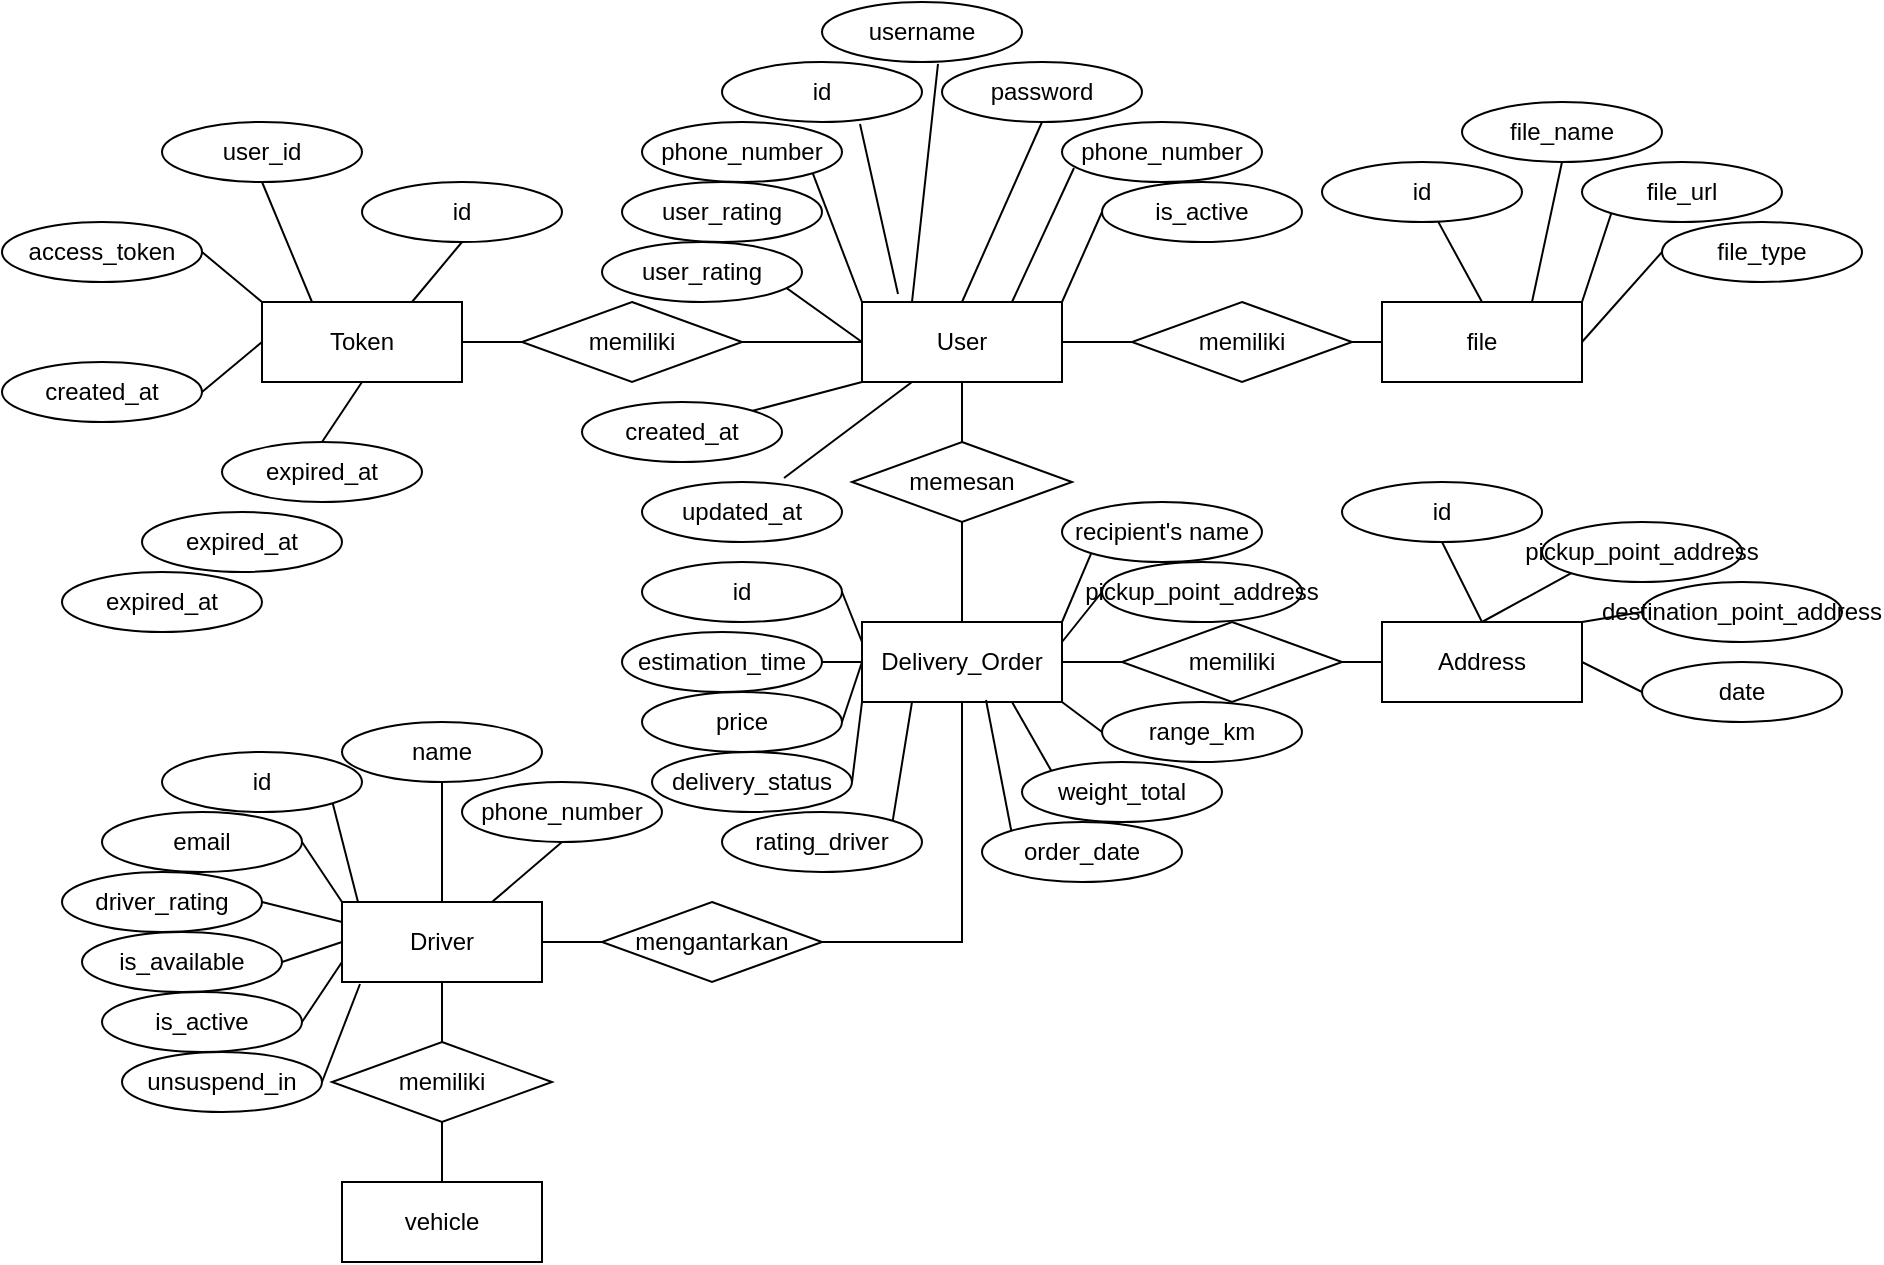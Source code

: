 <mxfile version="27.1.6">
  <diagram id="R2lEEEUBdFMjLlhIrx00" name="Page-1">
    <mxGraphModel dx="1722" dy="1581" grid="1" gridSize="10" guides="1" tooltips="1" connect="1" arrows="1" fold="1" page="1" pageScale="1" pageWidth="850" pageHeight="1100" math="0" shadow="0" extFonts="Permanent Marker^https://fonts.googleapis.com/css?family=Permanent+Marker">
      <root>
        <mxCell id="0" />
        <mxCell id="1" parent="0" />
        <mxCell id="4w9o8WdvUzB_xdpNwszh-34" style="rounded=0;orthogonalLoop=1;jettySize=auto;html=1;exitX=0;exitY=0.5;exitDx=0;exitDy=0;entryX=0.5;entryY=1;entryDx=0;entryDy=0;endArrow=none;startFill=0;" parent="1" source="4w9o8WdvUzB_xdpNwszh-2" target="4w9o8WdvUzB_xdpNwszh-21" edge="1">
          <mxGeometry relative="1" as="geometry" />
        </mxCell>
        <mxCell id="4w9o8WdvUzB_xdpNwszh-36" style="rounded=0;orthogonalLoop=1;jettySize=auto;html=1;exitX=0;exitY=0;exitDx=0;exitDy=0;entryX=1;entryY=1;entryDx=0;entryDy=0;endArrow=none;startFill=0;" parent="1" source="4w9o8WdvUzB_xdpNwszh-2" target="4w9o8WdvUzB_xdpNwszh-12" edge="1">
          <mxGeometry relative="1" as="geometry" />
        </mxCell>
        <mxCell id="4w9o8WdvUzB_xdpNwszh-45" style="rounded=0;orthogonalLoop=1;jettySize=auto;html=1;exitX=1;exitY=0.5;exitDx=0;exitDy=0;entryX=0;entryY=0.5;entryDx=0;entryDy=0;endArrow=none;startFill=0;" parent="1" source="4w9o8WdvUzB_xdpNwszh-2" target="4w9o8WdvUzB_xdpNwszh-43" edge="1">
          <mxGeometry relative="1" as="geometry" />
        </mxCell>
        <mxCell id="4w9o8WdvUzB_xdpNwszh-57" style="rounded=0;orthogonalLoop=1;jettySize=auto;html=1;exitX=0.5;exitY=1;exitDx=0;exitDy=0;entryX=0.5;entryY=0;entryDx=0;entryDy=0;endArrow=none;startFill=0;" parent="1" source="4w9o8WdvUzB_xdpNwszh-2" target="4w9o8WdvUzB_xdpNwszh-58" edge="1">
          <mxGeometry relative="1" as="geometry">
            <mxPoint x="220" y="180" as="targetPoint" />
          </mxGeometry>
        </mxCell>
        <mxCell id="4w9o8WdvUzB_xdpNwszh-2" value="User" style="rounded=0;whiteSpace=wrap;html=1;" parent="1" vertex="1">
          <mxGeometry x="50" y="100" width="100" height="40" as="geometry" />
        </mxCell>
        <mxCell id="4w9o8WdvUzB_xdpNwszh-7" value="phone_number" style="ellipse;whiteSpace=wrap;html=1;" parent="1" vertex="1">
          <mxGeometry x="150" y="10" width="100" height="30" as="geometry" />
        </mxCell>
        <mxCell id="4w9o8WdvUzB_xdpNwszh-12" value="phone_number" style="ellipse;whiteSpace=wrap;html=1;" parent="1" vertex="1">
          <mxGeometry x="-60" y="10" width="100" height="30" as="geometry" />
        </mxCell>
        <mxCell id="4w9o8WdvUzB_xdpNwszh-13" value="username" style="ellipse;whiteSpace=wrap;html=1;" parent="1" vertex="1">
          <mxGeometry x="30" y="-50" width="100" height="30" as="geometry" />
        </mxCell>
        <mxCell id="4w9o8WdvUzB_xdpNwszh-14" value="password" style="ellipse;whiteSpace=wrap;html=1;" parent="1" vertex="1">
          <mxGeometry x="90" y="-20" width="100" height="30" as="geometry" />
        </mxCell>
        <mxCell id="4w9o8WdvUzB_xdpNwszh-16" value="created_at" style="ellipse;whiteSpace=wrap;html=1;" parent="1" vertex="1">
          <mxGeometry x="-90" y="150" width="100" height="30" as="geometry" />
        </mxCell>
        <mxCell id="4w9o8WdvUzB_xdpNwszh-17" value="is_active" style="ellipse;whiteSpace=wrap;html=1;" parent="1" vertex="1">
          <mxGeometry x="170" y="40" width="100" height="30" as="geometry" />
        </mxCell>
        <mxCell id="4w9o8WdvUzB_xdpNwszh-20" value="updated_at" style="ellipse;whiteSpace=wrap;html=1;" parent="1" vertex="1">
          <mxGeometry x="-60" y="190" width="100" height="30" as="geometry" />
        </mxCell>
        <mxCell id="4w9o8WdvUzB_xdpNwszh-21" value="user_rating" style="ellipse;whiteSpace=wrap;html=1;" parent="1" vertex="1">
          <mxGeometry x="-70" y="40" width="100" height="30" as="geometry" />
        </mxCell>
        <mxCell id="4w9o8WdvUzB_xdpNwszh-48" style="edgeStyle=orthogonalEdgeStyle;rounded=0;orthogonalLoop=1;jettySize=auto;html=1;exitX=1;exitY=0.5;exitDx=0;exitDy=0;entryX=0;entryY=0.5;entryDx=0;entryDy=0;endArrow=none;startFill=0;" parent="1" source="4w9o8WdvUzB_xdpNwszh-25" target="4w9o8WdvUzB_xdpNwszh-2" edge="1">
          <mxGeometry relative="1" as="geometry" />
        </mxCell>
        <mxCell id="4w9o8WdvUzB_xdpNwszh-25" value="memiliki" style="rhombus;whiteSpace=wrap;html=1;" parent="1" vertex="1">
          <mxGeometry x="-120" y="100" width="110" height="40" as="geometry" />
        </mxCell>
        <mxCell id="4w9o8WdvUzB_xdpNwszh-49" style="edgeStyle=orthogonalEdgeStyle;rounded=0;orthogonalLoop=1;jettySize=auto;html=1;exitX=1;exitY=0.5;exitDx=0;exitDy=0;entryX=0;entryY=0.5;entryDx=0;entryDy=0;endArrow=none;startFill=0;" parent="1" source="4w9o8WdvUzB_xdpNwszh-28" target="4w9o8WdvUzB_xdpNwszh-25" edge="1">
          <mxGeometry relative="1" as="geometry" />
        </mxCell>
        <mxCell id="3kk9B2pmSGoxyPTIV36t-51" style="rounded=0;orthogonalLoop=1;jettySize=auto;html=1;exitX=0.75;exitY=0;exitDx=0;exitDy=0;entryX=0.5;entryY=1;entryDx=0;entryDy=0;endArrow=none;startFill=0;" parent="1" source="4w9o8WdvUzB_xdpNwszh-28" target="3kk9B2pmSGoxyPTIV36t-48" edge="1">
          <mxGeometry relative="1" as="geometry" />
        </mxCell>
        <mxCell id="3kk9B2pmSGoxyPTIV36t-52" style="rounded=0;orthogonalLoop=1;jettySize=auto;html=1;exitX=0.25;exitY=0;exitDx=0;exitDy=0;entryX=0.5;entryY=1;entryDx=0;entryDy=0;endArrow=none;startFill=0;" parent="1" source="4w9o8WdvUzB_xdpNwszh-28" target="3kk9B2pmSGoxyPTIV36t-44" edge="1">
          <mxGeometry relative="1" as="geometry" />
        </mxCell>
        <mxCell id="3kk9B2pmSGoxyPTIV36t-53" style="rounded=0;orthogonalLoop=1;jettySize=auto;html=1;exitX=0;exitY=0;exitDx=0;exitDy=0;entryX=1;entryY=0.5;entryDx=0;entryDy=0;endArrow=none;startFill=0;" parent="1" source="4w9o8WdvUzB_xdpNwszh-28" target="3kk9B2pmSGoxyPTIV36t-50" edge="1">
          <mxGeometry relative="1" as="geometry" />
        </mxCell>
        <mxCell id="3kk9B2pmSGoxyPTIV36t-54" style="rounded=0;orthogonalLoop=1;jettySize=auto;html=1;exitX=0;exitY=0.5;exitDx=0;exitDy=0;entryX=1;entryY=0.5;entryDx=0;entryDy=0;endArrow=none;startFill=0;" parent="1" source="4w9o8WdvUzB_xdpNwszh-28" target="3kk9B2pmSGoxyPTIV36t-43" edge="1">
          <mxGeometry relative="1" as="geometry" />
        </mxCell>
        <mxCell id="3kk9B2pmSGoxyPTIV36t-55" style="rounded=0;orthogonalLoop=1;jettySize=auto;html=1;exitX=0.5;exitY=1;exitDx=0;exitDy=0;entryX=0.5;entryY=0;entryDx=0;entryDy=0;endArrow=none;startFill=0;" parent="1" source="4w9o8WdvUzB_xdpNwszh-28" target="3kk9B2pmSGoxyPTIV36t-49" edge="1">
          <mxGeometry relative="1" as="geometry" />
        </mxCell>
        <mxCell id="4w9o8WdvUzB_xdpNwszh-28" value="Token" style="rounded=0;whiteSpace=wrap;html=1;" parent="1" vertex="1">
          <mxGeometry x="-250" y="100" width="100" height="40" as="geometry" />
        </mxCell>
        <mxCell id="3kk9B2pmSGoxyPTIV36t-9" style="rounded=0;orthogonalLoop=1;jettySize=auto;html=1;exitX=0.75;exitY=0;exitDx=0;exitDy=0;entryX=0.5;entryY=1;entryDx=0;entryDy=0;endArrow=none;startFill=0;" parent="1" source="4w9o8WdvUzB_xdpNwszh-30" target="3kk9B2pmSGoxyPTIV36t-5" edge="1">
          <mxGeometry relative="1" as="geometry" />
        </mxCell>
        <mxCell id="3kk9B2pmSGoxyPTIV36t-10" style="rounded=0;orthogonalLoop=1;jettySize=auto;html=1;exitX=1;exitY=0;exitDx=0;exitDy=0;entryX=0;entryY=1;entryDx=0;entryDy=0;endArrow=none;startFill=0;" parent="1" source="4w9o8WdvUzB_xdpNwszh-30" target="3kk9B2pmSGoxyPTIV36t-4" edge="1">
          <mxGeometry relative="1" as="geometry" />
        </mxCell>
        <mxCell id="3kk9B2pmSGoxyPTIV36t-11" style="rounded=0;orthogonalLoop=1;jettySize=auto;html=1;exitX=1;exitY=0.5;exitDx=0;exitDy=0;entryX=0;entryY=0.5;entryDx=0;entryDy=0;endArrow=none;startFill=0;" parent="1" source="4w9o8WdvUzB_xdpNwszh-30" target="3kk9B2pmSGoxyPTIV36t-6" edge="1">
          <mxGeometry relative="1" as="geometry" />
        </mxCell>
        <mxCell id="4w9o8WdvUzB_xdpNwszh-30" value="file" style="rounded=0;whiteSpace=wrap;html=1;" parent="1" vertex="1">
          <mxGeometry x="310" y="100" width="100" height="40" as="geometry" />
        </mxCell>
        <mxCell id="4w9o8WdvUzB_xdpNwszh-37" style="rounded=0;orthogonalLoop=1;jettySize=auto;html=1;exitX=0.25;exitY=0;exitDx=0;exitDy=0;entryX=0.58;entryY=1.033;entryDx=0;entryDy=0;endArrow=none;startFill=0;entryPerimeter=0;" parent="1" source="4w9o8WdvUzB_xdpNwszh-2" target="4w9o8WdvUzB_xdpNwszh-13" edge="1">
          <mxGeometry relative="1" as="geometry">
            <mxPoint x="105" y="124" as="sourcePoint" />
            <mxPoint x="80" y="70" as="targetPoint" />
          </mxGeometry>
        </mxCell>
        <mxCell id="4w9o8WdvUzB_xdpNwszh-38" style="rounded=0;orthogonalLoop=1;jettySize=auto;html=1;exitX=1;exitY=0;exitDx=0;exitDy=0;entryX=0;entryY=1;entryDx=0;entryDy=0;endArrow=none;startFill=0;" parent="1" source="4w9o8WdvUzB_xdpNwszh-16" target="4w9o8WdvUzB_xdpNwszh-2" edge="1">
          <mxGeometry relative="1" as="geometry">
            <mxPoint x="127" y="299" as="sourcePoint" />
            <mxPoint x="120" y="220" as="targetPoint" />
          </mxGeometry>
        </mxCell>
        <mxCell id="4w9o8WdvUzB_xdpNwszh-39" style="rounded=0;orthogonalLoop=1;jettySize=auto;html=1;exitX=0.71;exitY=-0.067;exitDx=0;exitDy=0;endArrow=none;startFill=0;entryX=0.25;entryY=1;entryDx=0;entryDy=0;exitPerimeter=0;" parent="1" source="4w9o8WdvUzB_xdpNwszh-20" target="4w9o8WdvUzB_xdpNwszh-2" edge="1">
          <mxGeometry relative="1" as="geometry">
            <mxPoint x="177" y="289" as="sourcePoint" />
            <mxPoint x="170" y="210" as="targetPoint" />
          </mxGeometry>
        </mxCell>
        <mxCell id="4w9o8WdvUzB_xdpNwszh-40" style="rounded=0;orthogonalLoop=1;jettySize=auto;html=1;exitX=1;exitY=0;exitDx=0;exitDy=0;entryX=0;entryY=0.5;entryDx=0;entryDy=0;endArrow=none;startFill=0;" parent="1" source="4w9o8WdvUzB_xdpNwszh-2" target="4w9o8WdvUzB_xdpNwszh-17" edge="1">
          <mxGeometry relative="1" as="geometry">
            <mxPoint x="107" y="139" as="sourcePoint" />
            <mxPoint x="100" y="60" as="targetPoint" />
          </mxGeometry>
        </mxCell>
        <mxCell id="4w9o8WdvUzB_xdpNwszh-41" style="rounded=0;orthogonalLoop=1;jettySize=auto;html=1;exitX=0.75;exitY=0;exitDx=0;exitDy=0;entryX=0.06;entryY=0.767;entryDx=0;entryDy=0;endArrow=none;startFill=0;entryPerimeter=0;" parent="1" source="4w9o8WdvUzB_xdpNwszh-2" target="4w9o8WdvUzB_xdpNwszh-7" edge="1">
          <mxGeometry relative="1" as="geometry">
            <mxPoint x="117" y="149" as="sourcePoint" />
            <mxPoint x="110" y="70" as="targetPoint" />
          </mxGeometry>
        </mxCell>
        <mxCell id="4w9o8WdvUzB_xdpNwszh-42" style="rounded=0;orthogonalLoop=1;jettySize=auto;html=1;exitX=0.5;exitY=0;exitDx=0;exitDy=0;entryX=0.5;entryY=1;entryDx=0;entryDy=0;endArrow=none;startFill=0;" parent="1" source="4w9o8WdvUzB_xdpNwszh-2" target="4w9o8WdvUzB_xdpNwszh-14" edge="1">
          <mxGeometry relative="1" as="geometry">
            <mxPoint x="127" y="100" as="sourcePoint" />
            <mxPoint x="120" y="21" as="targetPoint" />
          </mxGeometry>
        </mxCell>
        <mxCell id="4w9o8WdvUzB_xdpNwszh-44" style="edgeStyle=orthogonalEdgeStyle;rounded=0;orthogonalLoop=1;jettySize=auto;html=1;exitX=1;exitY=0.5;exitDx=0;exitDy=0;entryX=0;entryY=0.5;entryDx=0;entryDy=0;endArrow=none;startFill=0;" parent="1" source="4w9o8WdvUzB_xdpNwszh-43" target="4w9o8WdvUzB_xdpNwszh-30" edge="1">
          <mxGeometry relative="1" as="geometry" />
        </mxCell>
        <mxCell id="4w9o8WdvUzB_xdpNwszh-43" value="memiliki" style="rhombus;whiteSpace=wrap;html=1;" parent="1" vertex="1">
          <mxGeometry x="185" y="100" width="110" height="40" as="geometry" />
        </mxCell>
        <mxCell id="4w9o8WdvUzB_xdpNwszh-54" style="edgeStyle=orthogonalEdgeStyle;rounded=0;orthogonalLoop=1;jettySize=auto;html=1;exitX=1;exitY=0.5;exitDx=0;exitDy=0;entryX=0;entryY=0.5;entryDx=0;entryDy=0;endArrow=none;startFill=0;" parent="1" source="4w9o8WdvUzB_xdpNwszh-46" target="4w9o8WdvUzB_xdpNwszh-55" edge="1">
          <mxGeometry relative="1" as="geometry">
            <mxPoint x="-70" y="380" as="targetPoint" />
          </mxGeometry>
        </mxCell>
        <mxCell id="G7uIirfBe3Lg3J7pjnIh-30" style="edgeStyle=orthogonalEdgeStyle;rounded=0;orthogonalLoop=1;jettySize=auto;html=1;exitX=0.5;exitY=1;exitDx=0;exitDy=0;entryX=0.5;entryY=0;entryDx=0;entryDy=0;endArrow=none;startFill=0;" edge="1" parent="1" source="4w9o8WdvUzB_xdpNwszh-46" target="G7uIirfBe3Lg3J7pjnIh-29">
          <mxGeometry relative="1" as="geometry" />
        </mxCell>
        <mxCell id="4w9o8WdvUzB_xdpNwszh-46" value="Driver" style="rounded=0;whiteSpace=wrap;html=1;" parent="1" vertex="1">
          <mxGeometry x="-210" y="400" width="100" height="40" as="geometry" />
        </mxCell>
        <mxCell id="3kk9B2pmSGoxyPTIV36t-16" style="rounded=0;orthogonalLoop=1;jettySize=auto;html=1;exitX=1;exitY=0;exitDx=0;exitDy=0;entryX=0;entryY=1;entryDx=0;entryDy=0;endArrow=none;startFill=0;" parent="1" source="4w9o8WdvUzB_xdpNwszh-47" target="3kk9B2pmSGoxyPTIV36t-15" edge="1">
          <mxGeometry relative="1" as="geometry" />
        </mxCell>
        <mxCell id="3kk9B2pmSGoxyPTIV36t-17" style="rounded=0;orthogonalLoop=1;jettySize=auto;html=1;exitX=1;exitY=0.25;exitDx=0;exitDy=0;entryX=0;entryY=0.5;entryDx=0;entryDy=0;endArrow=none;startFill=0;" parent="1" source="4w9o8WdvUzB_xdpNwszh-47" target="3kk9B2pmSGoxyPTIV36t-14" edge="1">
          <mxGeometry relative="1" as="geometry" />
        </mxCell>
        <mxCell id="3kk9B2pmSGoxyPTIV36t-33" style="edgeStyle=orthogonalEdgeStyle;rounded=0;orthogonalLoop=1;jettySize=auto;html=1;exitX=1;exitY=0.5;exitDx=0;exitDy=0;entryX=0;entryY=0.5;entryDx=0;entryDy=0;endArrow=none;startFill=0;" parent="1" source="4w9o8WdvUzB_xdpNwszh-47" target="3kk9B2pmSGoxyPTIV36t-32" edge="1">
          <mxGeometry relative="1" as="geometry" />
        </mxCell>
        <mxCell id="3kk9B2pmSGoxyPTIV36t-35" style="rounded=0;orthogonalLoop=1;jettySize=auto;html=1;exitX=1;exitY=1;exitDx=0;exitDy=0;entryX=0;entryY=0.5;entryDx=0;entryDy=0;endArrow=none;startFill=0;" parent="1" source="4w9o8WdvUzB_xdpNwszh-47" target="3kk9B2pmSGoxyPTIV36t-13" edge="1">
          <mxGeometry relative="1" as="geometry" />
        </mxCell>
        <mxCell id="3kk9B2pmSGoxyPTIV36t-36" style="rounded=0;orthogonalLoop=1;jettySize=auto;html=1;exitX=0.75;exitY=1;exitDx=0;exitDy=0;entryX=0;entryY=0;entryDx=0;entryDy=0;endArrow=none;startFill=0;" parent="1" source="4w9o8WdvUzB_xdpNwszh-47" target="3kk9B2pmSGoxyPTIV36t-12" edge="1">
          <mxGeometry relative="1" as="geometry" />
        </mxCell>
        <mxCell id="4w9o8WdvUzB_xdpNwszh-47" value="Delivery_Order" style="rounded=0;whiteSpace=wrap;html=1;" parent="1" vertex="1">
          <mxGeometry x="50" y="260" width="100" height="40" as="geometry" />
        </mxCell>
        <mxCell id="4w9o8WdvUzB_xdpNwszh-56" style="edgeStyle=orthogonalEdgeStyle;rounded=0;orthogonalLoop=1;jettySize=auto;html=1;exitX=1;exitY=0.5;exitDx=0;exitDy=0;entryX=0.5;entryY=1;entryDx=0;entryDy=0;endArrow=none;startFill=0;" parent="1" source="4w9o8WdvUzB_xdpNwszh-55" target="4w9o8WdvUzB_xdpNwszh-47" edge="1">
          <mxGeometry relative="1" as="geometry" />
        </mxCell>
        <mxCell id="4w9o8WdvUzB_xdpNwszh-55" value="mengantarkan" style="rhombus;whiteSpace=wrap;html=1;" parent="1" vertex="1">
          <mxGeometry x="-80" y="400" width="110" height="40" as="geometry" />
        </mxCell>
        <mxCell id="4w9o8WdvUzB_xdpNwszh-59" style="rounded=0;orthogonalLoop=1;jettySize=auto;html=1;exitX=0.5;exitY=1;exitDx=0;exitDy=0;entryX=0.5;entryY=0;entryDx=0;entryDy=0;endArrow=none;startFill=0;" parent="1" source="4w9o8WdvUzB_xdpNwszh-58" target="4w9o8WdvUzB_xdpNwszh-47" edge="1">
          <mxGeometry relative="1" as="geometry" />
        </mxCell>
        <mxCell id="4w9o8WdvUzB_xdpNwszh-58" value="memesan" style="rhombus;whiteSpace=wrap;html=1;" parent="1" vertex="1">
          <mxGeometry x="45" y="170" width="110" height="40" as="geometry" />
        </mxCell>
        <mxCell id="3kk9B2pmSGoxyPTIV36t-1" value="id" style="ellipse;whiteSpace=wrap;html=1;" parent="1" vertex="1">
          <mxGeometry x="-20" y="-20" width="100" height="30" as="geometry" />
        </mxCell>
        <mxCell id="3kk9B2pmSGoxyPTIV36t-2" style="rounded=0;orthogonalLoop=1;jettySize=auto;html=1;exitX=0.69;exitY=1.033;exitDx=0;exitDy=0;entryX=0.18;entryY=-0.1;entryDx=0;entryDy=0;entryPerimeter=0;endArrow=none;startFill=0;exitPerimeter=0;" parent="1" source="3kk9B2pmSGoxyPTIV36t-1" target="4w9o8WdvUzB_xdpNwszh-2" edge="1">
          <mxGeometry relative="1" as="geometry" />
        </mxCell>
        <mxCell id="3kk9B2pmSGoxyPTIV36t-3" value="id" style="ellipse;whiteSpace=wrap;html=1;" parent="1" vertex="1">
          <mxGeometry x="280" y="30" width="100" height="30" as="geometry" />
        </mxCell>
        <mxCell id="3kk9B2pmSGoxyPTIV36t-4" value="file_url" style="ellipse;whiteSpace=wrap;html=1;" parent="1" vertex="1">
          <mxGeometry x="410" y="30" width="100" height="30" as="geometry" />
        </mxCell>
        <mxCell id="3kk9B2pmSGoxyPTIV36t-5" value="file_name" style="ellipse;whiteSpace=wrap;html=1;" parent="1" vertex="1">
          <mxGeometry x="350" width="100" height="30" as="geometry" />
        </mxCell>
        <mxCell id="3kk9B2pmSGoxyPTIV36t-6" value="file_type" style="ellipse;whiteSpace=wrap;html=1;" parent="1" vertex="1">
          <mxGeometry x="450" y="60" width="100" height="30" as="geometry" />
        </mxCell>
        <mxCell id="3kk9B2pmSGoxyPTIV36t-8" style="rounded=0;orthogonalLoop=1;jettySize=auto;html=1;exitX=0.5;exitY=0;exitDx=0;exitDy=0;endArrow=none;startFill=0;" parent="1" source="4w9o8WdvUzB_xdpNwszh-30" target="3kk9B2pmSGoxyPTIV36t-3" edge="1">
          <mxGeometry relative="1" as="geometry" />
        </mxCell>
        <mxCell id="3kk9B2pmSGoxyPTIV36t-12" value="&lt;span style=&quot;text-align: left;&quot;&gt;weight_total&lt;/span&gt;" style="ellipse;whiteSpace=wrap;html=1;" parent="1" vertex="1">
          <mxGeometry x="130" y="330" width="100" height="30" as="geometry" />
        </mxCell>
        <mxCell id="3kk9B2pmSGoxyPTIV36t-13" value="&lt;span style=&quot;text-align: left;&quot;&gt;range_km&lt;/span&gt;" style="ellipse;whiteSpace=wrap;html=1;" parent="1" vertex="1">
          <mxGeometry x="170" y="300" width="100" height="30" as="geometry" />
        </mxCell>
        <mxCell id="3kk9B2pmSGoxyPTIV36t-14" value="&lt;span style=&quot;text-align: left;&quot;&gt;pickup_point_address&lt;/span&gt;" style="ellipse;whiteSpace=wrap;html=1;" parent="1" vertex="1">
          <mxGeometry x="170" y="230" width="100" height="30" as="geometry" />
        </mxCell>
        <mxCell id="3kk9B2pmSGoxyPTIV36t-15" value="&lt;span style=&quot;text-align: left;&quot;&gt;recipient&#39;s name&lt;/span&gt;" style="ellipse;whiteSpace=wrap;html=1;" parent="1" vertex="1">
          <mxGeometry x="150" y="200" width="100" height="30" as="geometry" />
        </mxCell>
        <mxCell id="G7uIirfBe3Lg3J7pjnIh-2" style="rounded=0;orthogonalLoop=1;jettySize=auto;html=1;exitX=0.5;exitY=0;exitDx=0;exitDy=0;entryX=0.5;entryY=1;entryDx=0;entryDy=0;endArrow=none;startFill=0;" edge="1" parent="1" source="3kk9B2pmSGoxyPTIV36t-18" target="3kk9B2pmSGoxyPTIV36t-29">
          <mxGeometry relative="1" as="geometry" />
        </mxCell>
        <mxCell id="G7uIirfBe3Lg3J7pjnIh-3" style="rounded=0;orthogonalLoop=1;jettySize=auto;html=1;exitX=0.5;exitY=0;exitDx=0;exitDy=0;entryX=0;entryY=1;entryDx=0;entryDy=0;endArrow=none;startFill=0;" edge="1" parent="1" source="3kk9B2pmSGoxyPTIV36t-18" target="3kk9B2pmSGoxyPTIV36t-28">
          <mxGeometry relative="1" as="geometry" />
        </mxCell>
        <mxCell id="G7uIirfBe3Lg3J7pjnIh-4" style="rounded=0;orthogonalLoop=1;jettySize=auto;html=1;exitX=1;exitY=0;exitDx=0;exitDy=0;entryX=0;entryY=0.5;entryDx=0;entryDy=0;endArrow=none;startFill=0;" edge="1" parent="1" source="3kk9B2pmSGoxyPTIV36t-18" target="3kk9B2pmSGoxyPTIV36t-24">
          <mxGeometry relative="1" as="geometry" />
        </mxCell>
        <mxCell id="G7uIirfBe3Lg3J7pjnIh-5" style="rounded=0;orthogonalLoop=1;jettySize=auto;html=1;exitX=1;exitY=0.5;exitDx=0;exitDy=0;entryX=0;entryY=0.5;entryDx=0;entryDy=0;endArrow=none;startFill=0;" edge="1" parent="1" source="3kk9B2pmSGoxyPTIV36t-18" target="3kk9B2pmSGoxyPTIV36t-23">
          <mxGeometry relative="1" as="geometry" />
        </mxCell>
        <mxCell id="3kk9B2pmSGoxyPTIV36t-18" value="Address" style="rounded=0;whiteSpace=wrap;html=1;" parent="1" vertex="1">
          <mxGeometry x="310" y="260" width="100" height="40" as="geometry" />
        </mxCell>
        <mxCell id="3kk9B2pmSGoxyPTIV36t-19" value="&lt;span style=&quot;text-align: left;&quot;&gt;order_date&lt;/span&gt;" style="ellipse;whiteSpace=wrap;html=1;" parent="1" vertex="1">
          <mxGeometry x="110" y="360" width="100" height="30" as="geometry" />
        </mxCell>
        <mxCell id="3kk9B2pmSGoxyPTIV36t-42" style="rounded=0;orthogonalLoop=1;jettySize=auto;html=1;exitX=1;exitY=0.5;exitDx=0;exitDy=0;entryX=0;entryY=0.5;entryDx=0;entryDy=0;endArrow=none;startFill=0;" parent="1" source="3kk9B2pmSGoxyPTIV36t-20" target="4w9o8WdvUzB_xdpNwszh-47" edge="1">
          <mxGeometry relative="1" as="geometry" />
        </mxCell>
        <mxCell id="3kk9B2pmSGoxyPTIV36t-20" value="&lt;span style=&quot;text-align: left;&quot;&gt;estimation_time&lt;/span&gt;" style="ellipse;whiteSpace=wrap;html=1;" parent="1" vertex="1">
          <mxGeometry x="-70" y="265" width="100" height="30" as="geometry" />
        </mxCell>
        <mxCell id="3kk9B2pmSGoxyPTIV36t-41" style="rounded=0;orthogonalLoop=1;jettySize=auto;html=1;exitX=1;exitY=0.5;exitDx=0;exitDy=0;entryX=0;entryY=0.5;entryDx=0;entryDy=0;endArrow=none;startFill=0;" parent="1" source="3kk9B2pmSGoxyPTIV36t-21" target="4w9o8WdvUzB_xdpNwszh-47" edge="1">
          <mxGeometry relative="1" as="geometry" />
        </mxCell>
        <mxCell id="3kk9B2pmSGoxyPTIV36t-21" value="&lt;span style=&quot;text-align: left;&quot;&gt;price&lt;/span&gt;" style="ellipse;whiteSpace=wrap;html=1;" parent="1" vertex="1">
          <mxGeometry x="-60" y="295" width="100" height="30" as="geometry" />
        </mxCell>
        <mxCell id="3kk9B2pmSGoxyPTIV36t-23" value="&lt;span style=&quot;text-align: left;&quot;&gt;date&lt;/span&gt;" style="ellipse;whiteSpace=wrap;html=1;" parent="1" vertex="1">
          <mxGeometry x="440" y="280" width="100" height="30" as="geometry" />
        </mxCell>
        <mxCell id="3kk9B2pmSGoxyPTIV36t-24" value="&lt;span style=&quot;text-align: left;&quot;&gt;destination_point_address&lt;/span&gt;" style="ellipse;whiteSpace=wrap;html=1;" parent="1" vertex="1">
          <mxGeometry x="440" y="240" width="100" height="30" as="geometry" />
        </mxCell>
        <mxCell id="3kk9B2pmSGoxyPTIV36t-28" value="&lt;span style=&quot;text-align: left;&quot;&gt;pickup_point_address&lt;/span&gt;" style="ellipse;whiteSpace=wrap;html=1;" parent="1" vertex="1">
          <mxGeometry x="390" y="210" width="100" height="30" as="geometry" />
        </mxCell>
        <mxCell id="3kk9B2pmSGoxyPTIV36t-29" value="&lt;span style=&quot;text-align: left;&quot;&gt;id&lt;/span&gt;" style="ellipse;whiteSpace=wrap;html=1;" parent="1" vertex="1">
          <mxGeometry x="290" y="190" width="100" height="30" as="geometry" />
        </mxCell>
        <mxCell id="3kk9B2pmSGoxyPTIV36t-38" style="rounded=0;orthogonalLoop=1;jettySize=auto;html=1;exitX=1;exitY=0;exitDx=0;exitDy=0;entryX=0.25;entryY=1;entryDx=0;entryDy=0;endArrow=none;startFill=0;" parent="1" source="3kk9B2pmSGoxyPTIV36t-30" target="4w9o8WdvUzB_xdpNwszh-47" edge="1">
          <mxGeometry relative="1" as="geometry" />
        </mxCell>
        <mxCell id="3kk9B2pmSGoxyPTIV36t-30" value="&lt;span style=&quot;text-align: left;&quot;&gt;rating_driver&lt;/span&gt;" style="ellipse;whiteSpace=wrap;html=1;" parent="1" vertex="1">
          <mxGeometry x="-20" y="355" width="100" height="30" as="geometry" />
        </mxCell>
        <mxCell id="3kk9B2pmSGoxyPTIV36t-40" style="rounded=0;orthogonalLoop=1;jettySize=auto;html=1;exitX=1;exitY=0.5;exitDx=0;exitDy=0;entryX=0;entryY=1;entryDx=0;entryDy=0;endArrow=none;startFill=0;" parent="1" source="3kk9B2pmSGoxyPTIV36t-31" target="4w9o8WdvUzB_xdpNwszh-47" edge="1">
          <mxGeometry relative="1" as="geometry" />
        </mxCell>
        <mxCell id="3kk9B2pmSGoxyPTIV36t-31" value="&lt;span style=&quot;text-align: left;&quot;&gt;delivery_status&lt;/span&gt;" style="ellipse;whiteSpace=wrap;html=1;" parent="1" vertex="1">
          <mxGeometry x="-55" y="325" width="100" height="30" as="geometry" />
        </mxCell>
        <mxCell id="3kk9B2pmSGoxyPTIV36t-34" style="edgeStyle=orthogonalEdgeStyle;rounded=0;orthogonalLoop=1;jettySize=auto;html=1;exitX=1;exitY=0.5;exitDx=0;exitDy=0;entryX=0;entryY=0.5;entryDx=0;entryDy=0;endArrow=none;startFill=0;" parent="1" source="3kk9B2pmSGoxyPTIV36t-32" target="3kk9B2pmSGoxyPTIV36t-18" edge="1">
          <mxGeometry relative="1" as="geometry" />
        </mxCell>
        <mxCell id="3kk9B2pmSGoxyPTIV36t-32" value="memiliki" style="rhombus;whiteSpace=wrap;html=1;" parent="1" vertex="1">
          <mxGeometry x="180" y="260" width="110" height="40" as="geometry" />
        </mxCell>
        <mxCell id="3kk9B2pmSGoxyPTIV36t-37" style="rounded=0;orthogonalLoop=1;jettySize=auto;html=1;exitX=0;exitY=0;exitDx=0;exitDy=0;entryX=0.62;entryY=0.975;entryDx=0;entryDy=0;entryPerimeter=0;endArrow=none;startFill=0;" parent="1" source="3kk9B2pmSGoxyPTIV36t-19" target="4w9o8WdvUzB_xdpNwszh-47" edge="1">
          <mxGeometry relative="1" as="geometry" />
        </mxCell>
        <mxCell id="3kk9B2pmSGoxyPTIV36t-43" value="created_at" style="ellipse;whiteSpace=wrap;html=1;" parent="1" vertex="1">
          <mxGeometry x="-380" y="130" width="100" height="30" as="geometry" />
        </mxCell>
        <mxCell id="3kk9B2pmSGoxyPTIV36t-44" value="user_id" style="ellipse;whiteSpace=wrap;html=1;" parent="1" vertex="1">
          <mxGeometry x="-300" y="10" width="100" height="30" as="geometry" />
        </mxCell>
        <mxCell id="3kk9B2pmSGoxyPTIV36t-45" value="user_rating" style="ellipse;whiteSpace=wrap;html=1;" parent="1" vertex="1">
          <mxGeometry x="-80" y="70" width="100" height="30" as="geometry" />
        </mxCell>
        <mxCell id="3kk9B2pmSGoxyPTIV36t-47" style="rounded=0;orthogonalLoop=1;jettySize=auto;html=1;exitX=1;exitY=0.5;exitDx=0;exitDy=0;entryX=0;entryY=0.25;entryDx=0;entryDy=0;endArrow=none;startFill=0;" parent="1" source="3kk9B2pmSGoxyPTIV36t-46" target="4w9o8WdvUzB_xdpNwszh-47" edge="1">
          <mxGeometry relative="1" as="geometry" />
        </mxCell>
        <mxCell id="3kk9B2pmSGoxyPTIV36t-46" value="id" style="ellipse;whiteSpace=wrap;html=1;" parent="1" vertex="1">
          <mxGeometry x="-60" y="230" width="100" height="30" as="geometry" />
        </mxCell>
        <mxCell id="3kk9B2pmSGoxyPTIV36t-48" value="id" style="ellipse;whiteSpace=wrap;html=1;" parent="1" vertex="1">
          <mxGeometry x="-200" y="40" width="100" height="30" as="geometry" />
        </mxCell>
        <mxCell id="3kk9B2pmSGoxyPTIV36t-49" value="expired_at" style="ellipse;whiteSpace=wrap;html=1;" parent="1" vertex="1">
          <mxGeometry x="-270" y="170" width="100" height="30" as="geometry" />
        </mxCell>
        <mxCell id="3kk9B2pmSGoxyPTIV36t-50" value="access_token" style="ellipse;whiteSpace=wrap;html=1;" parent="1" vertex="1">
          <mxGeometry x="-380" y="60" width="100" height="30" as="geometry" />
        </mxCell>
        <mxCell id="G7uIirfBe3Lg3J7pjnIh-7" value="id" style="ellipse;whiteSpace=wrap;html=1;" vertex="1" parent="1">
          <mxGeometry x="-300" y="325" width="100" height="30" as="geometry" />
        </mxCell>
        <mxCell id="G7uIirfBe3Lg3J7pjnIh-22" style="edgeStyle=orthogonalEdgeStyle;rounded=0;orthogonalLoop=1;jettySize=auto;html=1;exitX=0.5;exitY=1;exitDx=0;exitDy=0;entryX=0.5;entryY=0;entryDx=0;entryDy=0;endArrow=none;startFill=0;" edge="1" parent="1" source="G7uIirfBe3Lg3J7pjnIh-8" target="4w9o8WdvUzB_xdpNwszh-46">
          <mxGeometry relative="1" as="geometry" />
        </mxCell>
        <mxCell id="G7uIirfBe3Lg3J7pjnIh-8" value="name" style="ellipse;whiteSpace=wrap;html=1;" vertex="1" parent="1">
          <mxGeometry x="-210" y="310" width="100" height="30" as="geometry" />
        </mxCell>
        <mxCell id="G7uIirfBe3Lg3J7pjnIh-9" value="expired_at" style="ellipse;whiteSpace=wrap;html=1;" vertex="1" parent="1">
          <mxGeometry x="-310" y="205" width="100" height="30" as="geometry" />
        </mxCell>
        <mxCell id="G7uIirfBe3Lg3J7pjnIh-10" value="expired_at" style="ellipse;whiteSpace=wrap;html=1;" vertex="1" parent="1">
          <mxGeometry x="-350" y="235" width="100" height="30" as="geometry" />
        </mxCell>
        <mxCell id="G7uIirfBe3Lg3J7pjnIh-27" style="rounded=0;orthogonalLoop=1;jettySize=auto;html=1;exitX=1;exitY=0.5;exitDx=0;exitDy=0;entryX=0;entryY=0.75;entryDx=0;entryDy=0;endArrow=none;startFill=0;" edge="1" parent="1" source="G7uIirfBe3Lg3J7pjnIh-11" target="4w9o8WdvUzB_xdpNwszh-46">
          <mxGeometry relative="1" as="geometry" />
        </mxCell>
        <mxCell id="G7uIirfBe3Lg3J7pjnIh-11" value="&lt;span style=&quot;text-align: left;&quot;&gt;is_active&lt;/span&gt;" style="ellipse;whiteSpace=wrap;html=1;" vertex="1" parent="1">
          <mxGeometry x="-330" y="445" width="100" height="30" as="geometry" />
        </mxCell>
        <mxCell id="G7uIirfBe3Lg3J7pjnIh-26" style="rounded=0;orthogonalLoop=1;jettySize=auto;html=1;exitX=1;exitY=0.5;exitDx=0;exitDy=0;entryX=0;entryY=0.5;entryDx=0;entryDy=0;endArrow=none;startFill=0;" edge="1" parent="1" source="G7uIirfBe3Lg3J7pjnIh-12" target="4w9o8WdvUzB_xdpNwszh-46">
          <mxGeometry relative="1" as="geometry" />
        </mxCell>
        <mxCell id="G7uIirfBe3Lg3J7pjnIh-12" value="&lt;span style=&quot;text-align: left;&quot;&gt;is_available&lt;/span&gt;" style="ellipse;whiteSpace=wrap;html=1;" vertex="1" parent="1">
          <mxGeometry x="-340" y="415" width="100" height="30" as="geometry" />
        </mxCell>
        <mxCell id="G7uIirfBe3Lg3J7pjnIh-28" style="rounded=0;orthogonalLoop=1;jettySize=auto;html=1;exitX=1;exitY=0.5;exitDx=0;exitDy=0;entryX=0.09;entryY=1.025;entryDx=0;entryDy=0;endArrow=none;startFill=0;entryPerimeter=0;" edge="1" parent="1" source="G7uIirfBe3Lg3J7pjnIh-13" target="4w9o8WdvUzB_xdpNwszh-46">
          <mxGeometry relative="1" as="geometry" />
        </mxCell>
        <mxCell id="G7uIirfBe3Lg3J7pjnIh-13" value="&lt;span style=&quot;text-align: left;&quot;&gt;unsuspend_in&lt;/span&gt;" style="ellipse;whiteSpace=wrap;html=1;" vertex="1" parent="1">
          <mxGeometry x="-320" y="475" width="100" height="30" as="geometry" />
        </mxCell>
        <mxCell id="G7uIirfBe3Lg3J7pjnIh-21" style="rounded=0;orthogonalLoop=1;jettySize=auto;html=1;exitX=0.5;exitY=1;exitDx=0;exitDy=0;entryX=0.75;entryY=0;entryDx=0;entryDy=0;endArrow=none;startFill=0;" edge="1" parent="1" source="G7uIirfBe3Lg3J7pjnIh-14" target="4w9o8WdvUzB_xdpNwszh-46">
          <mxGeometry relative="1" as="geometry" />
        </mxCell>
        <mxCell id="G7uIirfBe3Lg3J7pjnIh-14" value="phone_number" style="ellipse;whiteSpace=wrap;html=1;" vertex="1" parent="1">
          <mxGeometry x="-150" y="340" width="100" height="30" as="geometry" />
        </mxCell>
        <mxCell id="G7uIirfBe3Lg3J7pjnIh-23" style="rounded=0;orthogonalLoop=1;jettySize=auto;html=1;exitX=1;exitY=0.5;exitDx=0;exitDy=0;entryX=0;entryY=0;entryDx=0;entryDy=0;endArrow=none;startFill=0;" edge="1" parent="1" source="G7uIirfBe3Lg3J7pjnIh-15" target="4w9o8WdvUzB_xdpNwszh-46">
          <mxGeometry relative="1" as="geometry" />
        </mxCell>
        <mxCell id="G7uIirfBe3Lg3J7pjnIh-15" value="email" style="ellipse;whiteSpace=wrap;html=1;" vertex="1" parent="1">
          <mxGeometry x="-330" y="355" width="100" height="30" as="geometry" />
        </mxCell>
        <mxCell id="G7uIirfBe3Lg3J7pjnIh-24" style="rounded=0;orthogonalLoop=1;jettySize=auto;html=1;exitX=1;exitY=0.5;exitDx=0;exitDy=0;entryX=0;entryY=0.25;entryDx=0;entryDy=0;endArrow=none;startFill=0;" edge="1" parent="1" source="G7uIirfBe3Lg3J7pjnIh-16" target="4w9o8WdvUzB_xdpNwszh-46">
          <mxGeometry relative="1" as="geometry" />
        </mxCell>
        <mxCell id="G7uIirfBe3Lg3J7pjnIh-16" value="driver_rating" style="ellipse;whiteSpace=wrap;html=1;" vertex="1" parent="1">
          <mxGeometry x="-350" y="385" width="100" height="30" as="geometry" />
        </mxCell>
        <mxCell id="G7uIirfBe3Lg3J7pjnIh-17" value="vehicle" style="rounded=0;whiteSpace=wrap;html=1;" vertex="1" parent="1">
          <mxGeometry x="-210" y="540" width="100" height="40" as="geometry" />
        </mxCell>
        <mxCell id="G7uIirfBe3Lg3J7pjnIh-20" style="rounded=0;orthogonalLoop=1;jettySize=auto;html=1;exitX=1;exitY=1;exitDx=0;exitDy=0;entryX=0.08;entryY=0;entryDx=0;entryDy=0;entryPerimeter=0;endArrow=none;startFill=0;" edge="1" parent="1" source="G7uIirfBe3Lg3J7pjnIh-7" target="4w9o8WdvUzB_xdpNwszh-46">
          <mxGeometry relative="1" as="geometry" />
        </mxCell>
        <mxCell id="G7uIirfBe3Lg3J7pjnIh-31" style="edgeStyle=orthogonalEdgeStyle;rounded=0;orthogonalLoop=1;jettySize=auto;html=1;exitX=0.5;exitY=1;exitDx=0;exitDy=0;entryX=0.5;entryY=0;entryDx=0;entryDy=0;endArrow=none;startFill=0;" edge="1" parent="1" source="G7uIirfBe3Lg3J7pjnIh-29" target="G7uIirfBe3Lg3J7pjnIh-17">
          <mxGeometry relative="1" as="geometry" />
        </mxCell>
        <mxCell id="G7uIirfBe3Lg3J7pjnIh-29" value="memiliki" style="rhombus;whiteSpace=wrap;html=1;" vertex="1" parent="1">
          <mxGeometry x="-215" y="470" width="110" height="40" as="geometry" />
        </mxCell>
      </root>
    </mxGraphModel>
  </diagram>
</mxfile>
